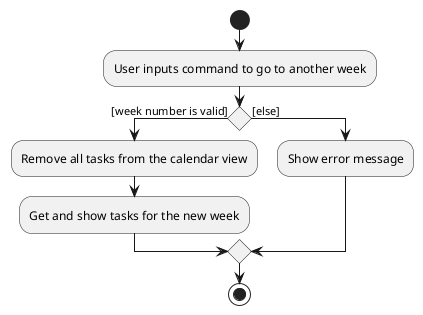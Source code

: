 @startuml
start
:User inputs command to go to another week;

'Since the beta syntax does not support placing the condition outside the
'diamond we place it as the true branch instead.

if () then ([week number is valid])
    :Remove all tasks from the calendar view;
    :Get and show tasks for the new week;
else ([else])
    :Show error message;
endif
stop
@enduml
